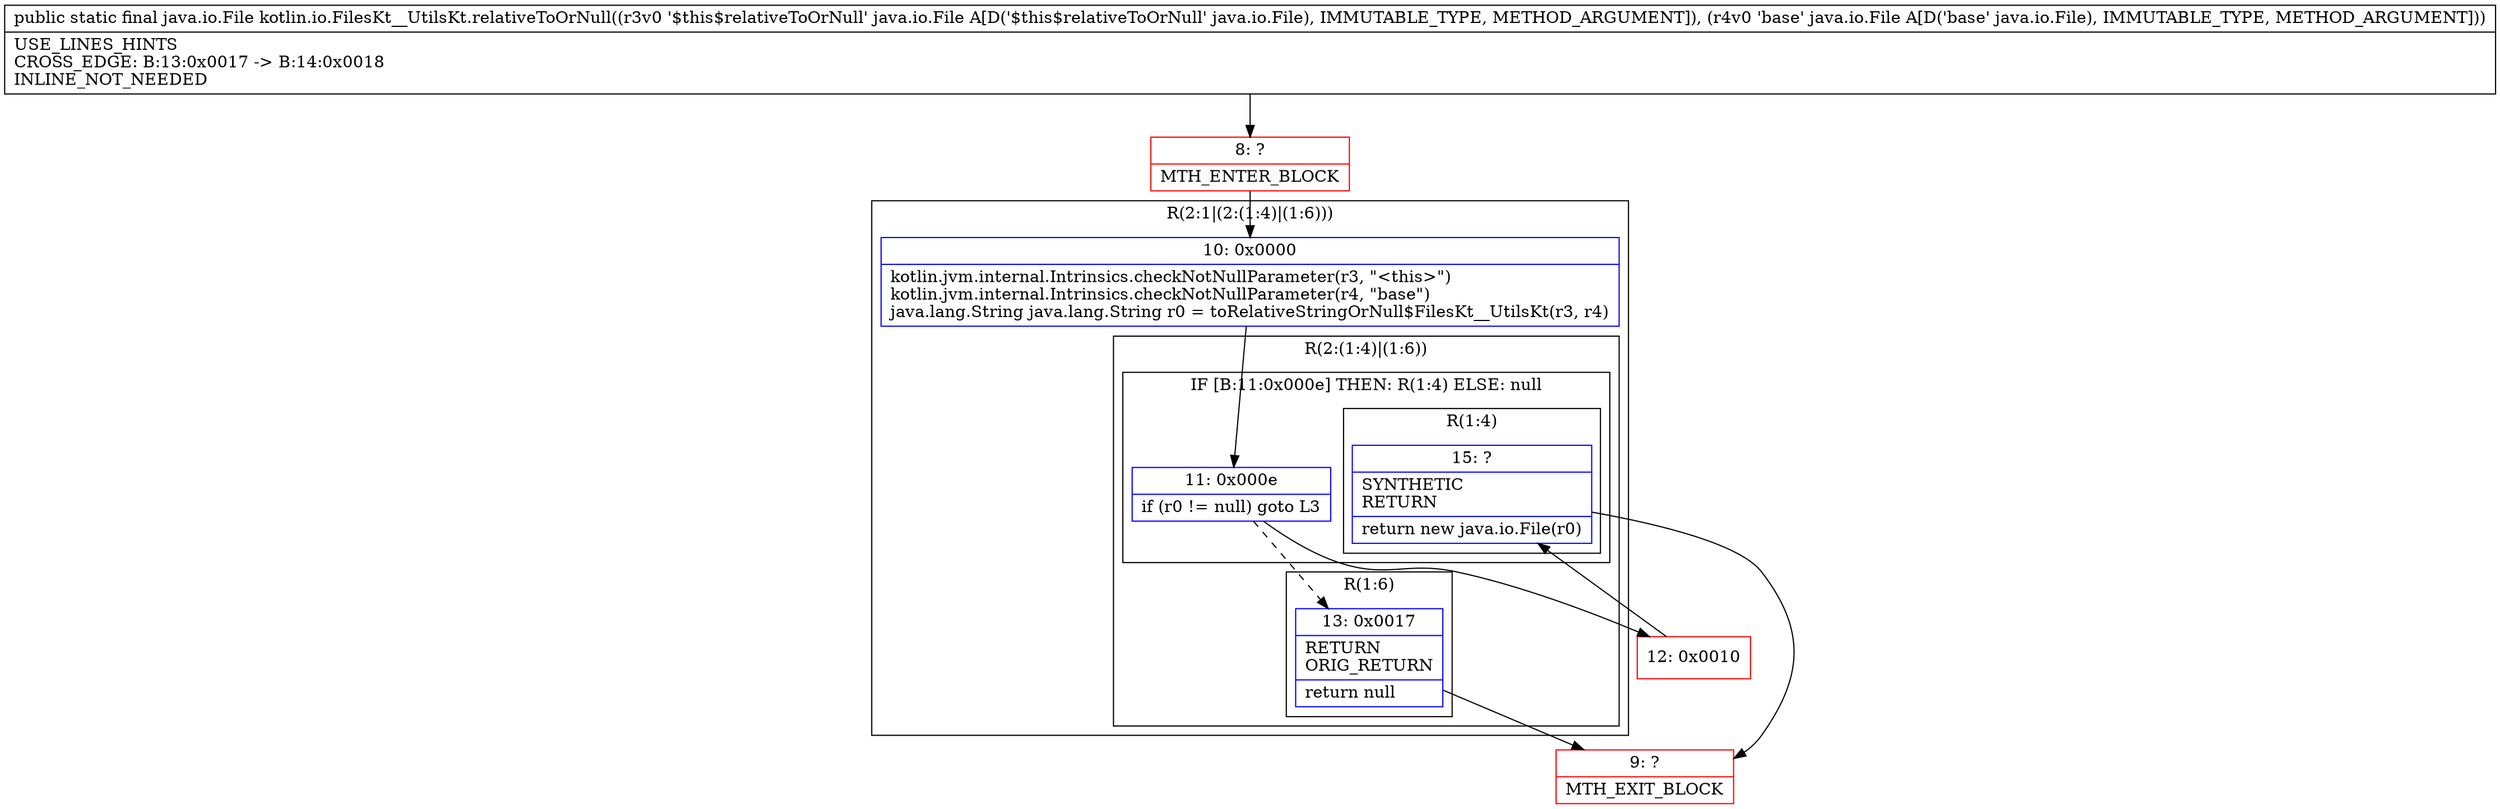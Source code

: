 digraph "CFG forkotlin.io.FilesKt__UtilsKt.relativeToOrNull(Ljava\/io\/File;Ljava\/io\/File;)Ljava\/io\/File;" {
subgraph cluster_Region_359373235 {
label = "R(2:1|(2:(1:4)|(1:6)))";
node [shape=record,color=blue];
Node_10 [shape=record,label="{10\:\ 0x0000|kotlin.jvm.internal.Intrinsics.checkNotNullParameter(r3, \"\<this\>\")\lkotlin.jvm.internal.Intrinsics.checkNotNullParameter(r4, \"base\")\ljava.lang.String java.lang.String r0 = toRelativeStringOrNull$FilesKt__UtilsKt(r3, r4)\l}"];
subgraph cluster_Region_1882393292 {
label = "R(2:(1:4)|(1:6))";
node [shape=record,color=blue];
subgraph cluster_IfRegion_1189890531 {
label = "IF [B:11:0x000e] THEN: R(1:4) ELSE: null";
node [shape=record,color=blue];
Node_11 [shape=record,label="{11\:\ 0x000e|if (r0 != null) goto L3\l}"];
subgraph cluster_Region_764404586 {
label = "R(1:4)";
node [shape=record,color=blue];
Node_15 [shape=record,label="{15\:\ ?|SYNTHETIC\lRETURN\l|return new java.io.File(r0)\l}"];
}
}
subgraph cluster_Region_612848381 {
label = "R(1:6)";
node [shape=record,color=blue];
Node_13 [shape=record,label="{13\:\ 0x0017|RETURN\lORIG_RETURN\l|return null\l}"];
}
}
}
Node_8 [shape=record,color=red,label="{8\:\ ?|MTH_ENTER_BLOCK\l}"];
Node_12 [shape=record,color=red,label="{12\:\ 0x0010}"];
Node_9 [shape=record,color=red,label="{9\:\ ?|MTH_EXIT_BLOCK\l}"];
MethodNode[shape=record,label="{public static final java.io.File kotlin.io.FilesKt__UtilsKt.relativeToOrNull((r3v0 '$this$relativeToOrNull' java.io.File A[D('$this$relativeToOrNull' java.io.File), IMMUTABLE_TYPE, METHOD_ARGUMENT]), (r4v0 'base' java.io.File A[D('base' java.io.File), IMMUTABLE_TYPE, METHOD_ARGUMENT]))  | USE_LINES_HINTS\lCROSS_EDGE: B:13:0x0017 \-\> B:14:0x0018\lINLINE_NOT_NEEDED\l}"];
MethodNode -> Node_8;Node_10 -> Node_11;
Node_11 -> Node_12;
Node_11 -> Node_13[style=dashed];
Node_15 -> Node_9;
Node_13 -> Node_9;
Node_8 -> Node_10;
Node_12 -> Node_15;
}

